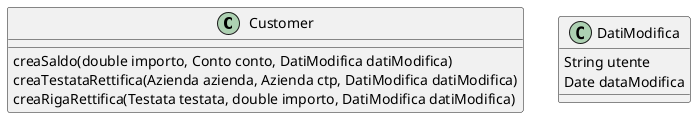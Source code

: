 @startuml

class Customer {
    creaSaldo(double importo, Conto conto, DatiModifica datiModifica)
    creaTestataRettifica(Azienda azienda, Azienda ctp, DatiModifica datiModifica)
    creaRigaRettifica(Testata testata, double importo, DatiModifica datiModifica)
}

class DatiModifica {
    String utente
    Date dataModifica
}

@enduml